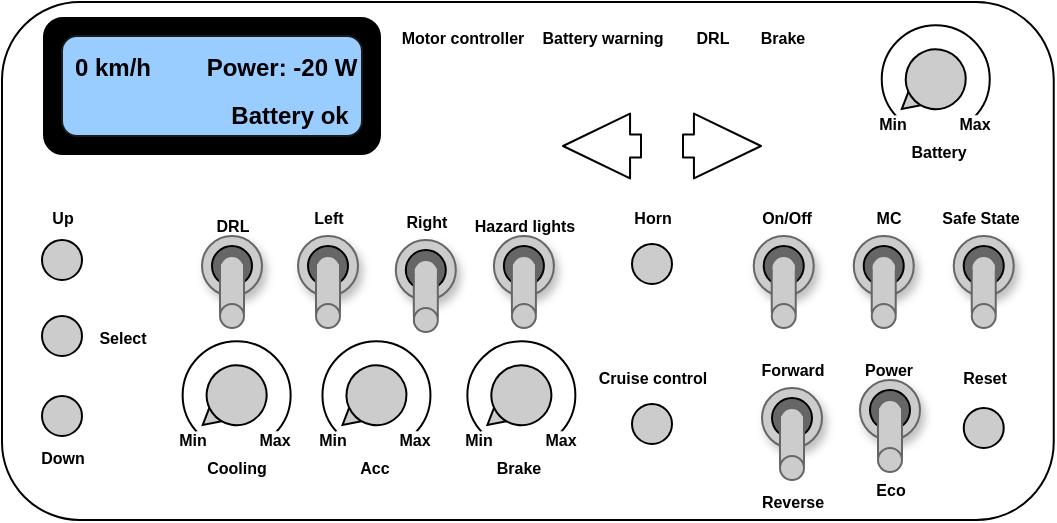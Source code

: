<mxfile version="14.4.7" type="github">
  <diagram id="gTJ2B-f99vsyuF_vivrf" name="Page-1">
    <mxGraphModel dx="981" dy="572" grid="1" gridSize="10" guides="1" tooltips="1" connect="1" arrows="1" fold="1" page="1" pageScale="1" pageWidth="850" pageHeight="1100" math="0" shadow="0">
      <root>
        <mxCell id="0" />
        <mxCell id="1" parent="0" />
        <mxCell id="_krqjOud9GXak5Im0Ij4-1" value="" style="rounded=1;whiteSpace=wrap;html=1;" parent="1" vertex="1">
          <mxGeometry x="290" y="143" width="525.87" height="259" as="geometry" />
        </mxCell>
        <mxCell id="_krqjOud9GXak5Im0Ij4-286" value="" style="group" parent="1" vertex="1" connectable="0">
          <mxGeometry x="300" y="240" width="70" height="140" as="geometry" />
        </mxCell>
        <mxCell id="_krqjOud9GXak5Im0Ij4-2" value="" style="ellipse;whiteSpace=wrap;html=1;aspect=fixed;fillColor=#CCCCCC;rotation=90;" parent="_krqjOud9GXak5Im0Ij4-286" vertex="1">
          <mxGeometry x="10" y="60" width="20" height="20" as="geometry" />
        </mxCell>
        <mxCell id="_krqjOud9GXak5Im0Ij4-5" value="" style="ellipse;whiteSpace=wrap;html=1;aspect=fixed;fillColor=#CCCCCC;rotation=90;" parent="_krqjOud9GXak5Im0Ij4-286" vertex="1">
          <mxGeometry x="10" y="22" width="20" height="20" as="geometry" />
        </mxCell>
        <mxCell id="_krqjOud9GXak5Im0Ij4-170" value="" style="ellipse;whiteSpace=wrap;html=1;aspect=fixed;fillColor=#CCCCCC;rotation=90;" parent="_krqjOud9GXak5Im0Ij4-286" vertex="1">
          <mxGeometry x="10" y="100" width="20" height="20" as="geometry" />
        </mxCell>
        <mxCell id="_krqjOud9GXak5Im0Ij4-283" value="&lt;b&gt;&lt;font style=&quot;font-size: 8px&quot;&gt;Select&lt;/font&gt;&lt;/b&gt;" style="text;html=1;align=center;verticalAlign=middle;resizable=0;points=[];autosize=1;" parent="_krqjOud9GXak5Im0Ij4-286" vertex="1">
          <mxGeometry x="30" y="60" width="40" height="20" as="geometry" />
        </mxCell>
        <mxCell id="_krqjOud9GXak5Im0Ij4-284" value="&lt;b&gt;&lt;font style=&quot;font-size: 8px&quot;&gt;Up&lt;/font&gt;&lt;/b&gt;" style="text;html=1;align=center;verticalAlign=middle;resizable=0;points=[];autosize=1;" parent="_krqjOud9GXak5Im0Ij4-286" vertex="1">
          <mxGeometry x="5" width="30" height="20" as="geometry" />
        </mxCell>
        <mxCell id="_krqjOud9GXak5Im0Ij4-285" value="&lt;b&gt;&lt;font style=&quot;font-size: 8px&quot;&gt;Down&lt;/font&gt;&lt;/b&gt;" style="text;html=1;align=center;verticalAlign=middle;resizable=0;points=[];autosize=1;" parent="_krqjOud9GXak5Im0Ij4-286" vertex="1">
          <mxGeometry y="120" width="40" height="20" as="geometry" />
        </mxCell>
        <mxCell id="_krqjOud9GXak5Im0Ij4-295" value="" style="group" parent="1" vertex="1" connectable="0">
          <mxGeometry x="310" y="150" width="170" height="70" as="geometry" />
        </mxCell>
        <mxCell id="_krqjOud9GXak5Im0Ij4-289" value="" style="rounded=1;whiteSpace=wrap;html=1;shadow=0;sketch=0;strokeColor=#FFFFFF;strokeWidth=1;fillColor=#000000;" parent="_krqjOud9GXak5Im0Ij4-295" vertex="1">
          <mxGeometry width="170" height="70" as="geometry" />
        </mxCell>
        <mxCell id="_krqjOud9GXak5Im0Ij4-290" value="" style="rounded=1;whiteSpace=wrap;html=1;shadow=0;sketch=0;strokeWidth=1;fillColor=#99CCFF;strokeColor=#1A1A1A;" parent="_krqjOud9GXak5Im0Ij4-295" vertex="1">
          <mxGeometry x="10" y="10" width="150" height="50" as="geometry" />
        </mxCell>
        <mxCell id="_krqjOud9GXak5Im0Ij4-291" value="&lt;b&gt;0 km/h&lt;/b&gt;" style="text;html=1;align=center;verticalAlign=middle;resizable=0;points=[];autosize=1;" parent="_krqjOud9GXak5Im0Ij4-295" vertex="1">
          <mxGeometry x="10" y="16" width="50" height="20" as="geometry" />
        </mxCell>
        <mxCell id="_krqjOud9GXak5Im0Ij4-292" value="&lt;b&gt;Battery ok&lt;/b&gt;" style="text;html=1;strokeColor=none;fillColor=none;align=center;verticalAlign=middle;whiteSpace=wrap;rounded=0;shadow=0;sketch=0;" parent="_krqjOud9GXak5Im0Ij4-295" vertex="1">
          <mxGeometry x="87.91" y="40" width="72.09" height="20" as="geometry" />
        </mxCell>
        <mxCell id="_krqjOud9GXak5Im0Ij4-293" value="&lt;b&gt;Power: -20 W&lt;/b&gt;" style="text;html=1;strokeColor=none;fillColor=none;align=center;verticalAlign=middle;whiteSpace=wrap;rounded=0;shadow=0;sketch=0;" parent="_krqjOud9GXak5Im0Ij4-295" vertex="1">
          <mxGeometry x="79.95" y="16" width="80" height="20" as="geometry" />
        </mxCell>
        <mxCell id="_krqjOud9GXak5Im0Ij4-424" value="" style="group" parent="1" vertex="1" connectable="0">
          <mxGeometry x="380" y="240" width="240" height="154.676" as="geometry" />
        </mxCell>
        <mxCell id="_krqjOud9GXak5Im0Ij4-272" value="" style="group" parent="_krqjOud9GXak5Im0Ij4-424" vertex="1" connectable="0">
          <mxGeometry x="-9.55" y="68.004" width="75.91" height="78.596" as="geometry" />
        </mxCell>
        <mxCell id="_krqjOud9GXak5Im0Ij4-136" value="" style="group" parent="_krqjOud9GXak5Im0Ij4-272" vertex="1" connectable="0">
          <mxGeometry width="75.91" height="78.596" as="geometry" />
        </mxCell>
        <mxCell id="_krqjOud9GXak5Im0Ij4-132" value="" style="group;rotation=-130;" parent="_krqjOud9GXak5Im0Ij4-136" vertex="1" connectable="0">
          <mxGeometry x="14.868" y="10.604" width="51" height="67.992" as="geometry" />
        </mxCell>
        <mxCell id="_krqjOud9GXak5Im0Ij4-135" value="" style="group" parent="_krqjOud9GXak5Im0Ij4-132" vertex="1" connectable="0">
          <mxGeometry x="-5" y="-6" width="54" height="54" as="geometry" />
        </mxCell>
        <mxCell id="_krqjOud9GXak5Im0Ij4-116" value="" style="triangle;whiteSpace=wrap;html=1;shadow=0;sketch=0;strokeWidth=1;fillColor=#CCCCCC;rotation=-220;" parent="_krqjOud9GXak5Im0Ij4-135" vertex="1">
          <mxGeometry x="9" y="34" width="9" height="10" as="geometry" />
        </mxCell>
        <mxCell id="_krqjOud9GXak5Im0Ij4-115" value="" style="ellipse;whiteSpace=wrap;html=1;aspect=fixed;shadow=0;fillColor=#CCCCCC;rotation=-260;" parent="_krqjOud9GXak5Im0Ij4-135" vertex="1">
          <mxGeometry x="12" y="12" width="30" height="30" as="geometry" />
        </mxCell>
        <mxCell id="_krqjOud9GXak5Im0Ij4-108" value="" style="shape=image;html=1;verticalAlign=top;verticalLabelPosition=bottom;labelBackgroundColor=#ffffff;imageAspect=0;aspect=fixed;image=https://cdn1.iconfinder.com/data/icons/jumpicon-basic-ui-line-1/32/-_Gear-Settings-Setting-Wheel--128.png;shadow=1;sketch=0;strokeColor=#666666;strokeWidth=1;fillColor=#CCCCCC;rotation=0;" parent="_krqjOud9GXak5Im0Ij4-135" vertex="1">
          <mxGeometry x="12.004" y="12" width="30" height="30" as="geometry" />
        </mxCell>
        <mxCell id="_krqjOud9GXak5Im0Ij4-133" value="" style="ellipse;whiteSpace=wrap;html=1;aspect=fixed;fillColor=none;" parent="_krqjOud9GXak5Im0Ij4-135" vertex="1">
          <mxGeometry width="54" height="54" as="geometry" />
        </mxCell>
        <mxCell id="_krqjOud9GXak5Im0Ij4-134" value="" style="rounded=0;whiteSpace=wrap;html=1;shadow=0;sketch=0;strokeColor=#FFFFFF;strokeWidth=1;" parent="_krqjOud9GXak5Im0Ij4-136" vertex="1">
          <mxGeometry x="17" y="50.106" width="40" height="10" as="geometry" />
        </mxCell>
        <mxCell id="_krqjOud9GXak5Im0Ij4-127" value="&lt;b&gt;&lt;font style=&quot;font-size: 8px&quot;&gt;Max&lt;/font&gt;&lt;/b&gt;" style="text;html=1;align=center;verticalAlign=middle;resizable=0;points=[];autosize=1;" parent="_krqjOud9GXak5Im0Ij4-136" vertex="1">
          <mxGeometry x="41" y="43.106" width="30" height="20" as="geometry" />
        </mxCell>
        <mxCell id="_krqjOud9GXak5Im0Ij4-126" value="&lt;b&gt;&lt;font style=&quot;font-size: 8px&quot;&gt;Min&lt;/font&gt;&lt;/b&gt;" style="text;html=1;align=center;verticalAlign=middle;resizable=0;points=[];autosize=1;" parent="_krqjOud9GXak5Im0Ij4-136" vertex="1">
          <mxGeometry y="43.106" width="30" height="20" as="geometry" />
        </mxCell>
        <mxCell id="_krqjOud9GXak5Im0Ij4-182" value="&lt;b&gt;&lt;font style=&quot;font-size: 8px&quot;&gt;Cooling&lt;/font&gt;&lt;/b&gt;" style="text;html=1;align=center;verticalAlign=middle;resizable=0;points=[];autosize=1;" parent="_krqjOud9GXak5Im0Ij4-272" vertex="1">
          <mxGeometry x="11.87" y="56.996" width="50" height="20" as="geometry" />
        </mxCell>
        <mxCell id="_krqjOud9GXak5Im0Ij4-276" value="" style="group" parent="_krqjOud9GXak5Im0Ij4-424" vertex="1" connectable="0">
          <mxGeometry x="10" width="195.95" height="68" as="geometry" />
        </mxCell>
        <mxCell id="_krqjOud9GXak5Im0Ij4-249" value="" style="group" parent="_krqjOud9GXak5Im0Ij4-276" vertex="1" connectable="0">
          <mxGeometry y="4" width="30" height="62" as="geometry" />
        </mxCell>
        <mxCell id="_krqjOud9GXak5Im0Ij4-186" value="&lt;b&gt;&lt;font style=&quot;font-size: 8px&quot;&gt;DRL&lt;/font&gt;&lt;/b&gt;" style="text;html=1;align=center;verticalAlign=middle;resizable=0;points=[];autosize=1;" parent="_krqjOud9GXak5Im0Ij4-249" vertex="1">
          <mxGeometry width="30" height="20" as="geometry" />
        </mxCell>
        <mxCell id="_krqjOud9GXak5Im0Ij4-66" value="" style="group" parent="_krqjOud9GXak5Im0Ij4-249" vertex="1" connectable="0">
          <mxGeometry y="16" width="30" height="46" as="geometry" />
        </mxCell>
        <mxCell id="_krqjOud9GXak5Im0Ij4-67" value="" style="ellipse;whiteSpace=wrap;html=1;aspect=fixed;shadow=1;strokeColor=#666666;fillColor=#CCCCCC;" parent="_krqjOud9GXak5Im0Ij4-66" vertex="1">
          <mxGeometry width="30" height="30" as="geometry" />
        </mxCell>
        <mxCell id="_krqjOud9GXak5Im0Ij4-68" value="" style="ellipse;whiteSpace=wrap;html=1;aspect=fixed;fillColor=#666666;" parent="_krqjOud9GXak5Im0Ij4-66" vertex="1">
          <mxGeometry x="5" y="5" width="20" height="20" as="geometry" />
        </mxCell>
        <mxCell id="_krqjOud9GXak5Im0Ij4-69" value="" style="rounded=1;whiteSpace=wrap;html=1;shadow=0;fillColor=#CCCCCC;strokeColor=#666666;" parent="_krqjOud9GXak5Im0Ij4-66" vertex="1">
          <mxGeometry x="9" y="13.12" width="12" height="26.88" as="geometry" />
        </mxCell>
        <mxCell id="_krqjOud9GXak5Im0Ij4-70" value="" style="ellipse;whiteSpace=wrap;html=1;aspect=fixed;shadow=0;fillColor=#CCCCCC;sketch=0;strokeColor=#666666;" parent="_krqjOud9GXak5Im0Ij4-66" vertex="1">
          <mxGeometry x="9" y="34" width="12" height="12" as="geometry" />
        </mxCell>
        <mxCell id="_krqjOud9GXak5Im0Ij4-71" value="" style="ellipse;whiteSpace=wrap;html=1;aspect=fixed;fillColor=#CCCCCC;strokeColor=#CCCCCC;" parent="_krqjOud9GXak5Im0Ij4-66" vertex="1">
          <mxGeometry x="10" y="11" width="10" height="10" as="geometry" />
        </mxCell>
        <mxCell id="_krqjOud9GXak5Im0Ij4-250" value="" style="group" parent="_krqjOud9GXak5Im0Ij4-276" vertex="1" connectable="0">
          <mxGeometry x="125.95" y="4" width="70" height="62" as="geometry" />
        </mxCell>
        <mxCell id="_krqjOud9GXak5Im0Ij4-192" value="&lt;b&gt;&lt;font style=&quot;font-size: 8px&quot;&gt;Hazard lights&lt;/font&gt;&lt;/b&gt;" style="text;html=1;align=center;verticalAlign=middle;resizable=0;points=[];autosize=1;" parent="_krqjOud9GXak5Im0Ij4-250" vertex="1">
          <mxGeometry width="70" height="20" as="geometry" />
        </mxCell>
        <mxCell id="_krqjOud9GXak5Im0Ij4-84" value="" style="group" parent="_krqjOud9GXak5Im0Ij4-250" vertex="1" connectable="0">
          <mxGeometry x="20" y="16" width="30" height="46" as="geometry" />
        </mxCell>
        <mxCell id="_krqjOud9GXak5Im0Ij4-85" value="" style="ellipse;whiteSpace=wrap;html=1;aspect=fixed;shadow=1;strokeColor=#666666;fillColor=#CCCCCC;" parent="_krqjOud9GXak5Im0Ij4-84" vertex="1">
          <mxGeometry width="30" height="30" as="geometry" />
        </mxCell>
        <mxCell id="_krqjOud9GXak5Im0Ij4-86" value="" style="ellipse;whiteSpace=wrap;html=1;aspect=fixed;fillColor=#666666;" parent="_krqjOud9GXak5Im0Ij4-84" vertex="1">
          <mxGeometry x="5" y="5" width="20" height="20" as="geometry" />
        </mxCell>
        <mxCell id="_krqjOud9GXak5Im0Ij4-87" value="" style="rounded=1;whiteSpace=wrap;html=1;shadow=0;fillColor=#CCCCCC;strokeColor=#666666;" parent="_krqjOud9GXak5Im0Ij4-84" vertex="1">
          <mxGeometry x="9" y="13.12" width="12" height="26.88" as="geometry" />
        </mxCell>
        <mxCell id="_krqjOud9GXak5Im0Ij4-88" value="" style="ellipse;whiteSpace=wrap;html=1;aspect=fixed;shadow=0;fillColor=#CCCCCC;sketch=0;strokeColor=#666666;" parent="_krqjOud9GXak5Im0Ij4-84" vertex="1">
          <mxGeometry x="9" y="34" width="12" height="12" as="geometry" />
        </mxCell>
        <mxCell id="_krqjOud9GXak5Im0Ij4-89" value="" style="ellipse;whiteSpace=wrap;html=1;aspect=fixed;fillColor=#CCCCCC;strokeColor=#CCCCCC;" parent="_krqjOud9GXak5Im0Ij4-84" vertex="1">
          <mxGeometry x="10" y="11" width="10" height="10" as="geometry" />
        </mxCell>
        <mxCell id="_krqjOud9GXak5Im0Ij4-266" value="" style="group" parent="_krqjOud9GXak5Im0Ij4-276" vertex="1" connectable="0">
          <mxGeometry x="91.91" y="2" width="40" height="66" as="geometry" />
        </mxCell>
        <mxCell id="_krqjOud9GXak5Im0Ij4-196" value="&lt;b&gt;&lt;font style=&quot;font-size: 8px&quot;&gt;Right&lt;/font&gt;&lt;/b&gt;" style="text;html=1;align=center;verticalAlign=middle;resizable=0;points=[];autosize=1;" parent="_krqjOud9GXak5Im0Ij4-266" vertex="1">
          <mxGeometry width="40" height="20" as="geometry" />
        </mxCell>
        <mxCell id="_krqjOud9GXak5Im0Ij4-260" value="" style="group" parent="_krqjOud9GXak5Im0Ij4-266" vertex="1" connectable="0">
          <mxGeometry x="5" y="20" width="30" height="46" as="geometry" />
        </mxCell>
        <mxCell id="_krqjOud9GXak5Im0Ij4-261" value="" style="ellipse;whiteSpace=wrap;html=1;aspect=fixed;shadow=1;strokeColor=#666666;fillColor=#CCCCCC;" parent="_krqjOud9GXak5Im0Ij4-260" vertex="1">
          <mxGeometry width="30" height="30" as="geometry" />
        </mxCell>
        <mxCell id="_krqjOud9GXak5Im0Ij4-262" value="" style="ellipse;whiteSpace=wrap;html=1;aspect=fixed;fillColor=#666666;" parent="_krqjOud9GXak5Im0Ij4-260" vertex="1">
          <mxGeometry x="5" y="5" width="20" height="20" as="geometry" />
        </mxCell>
        <mxCell id="_krqjOud9GXak5Im0Ij4-263" value="" style="rounded=1;whiteSpace=wrap;html=1;shadow=0;fillColor=#CCCCCC;strokeColor=#666666;" parent="_krqjOud9GXak5Im0Ij4-260" vertex="1">
          <mxGeometry x="9" y="13.12" width="12" height="26.88" as="geometry" />
        </mxCell>
        <mxCell id="_krqjOud9GXak5Im0Ij4-264" value="" style="ellipse;whiteSpace=wrap;html=1;aspect=fixed;shadow=0;fillColor=#CCCCCC;sketch=0;strokeColor=#666666;" parent="_krqjOud9GXak5Im0Ij4-260" vertex="1">
          <mxGeometry x="9" y="34" width="12" height="12" as="geometry" />
        </mxCell>
        <mxCell id="_krqjOud9GXak5Im0Ij4-265" value="" style="ellipse;whiteSpace=wrap;html=1;aspect=fixed;fillColor=#CCCCCC;strokeColor=#CCCCCC;" parent="_krqjOud9GXak5Im0Ij4-260" vertex="1">
          <mxGeometry x="10" y="11" width="10" height="10" as="geometry" />
        </mxCell>
        <mxCell id="_krqjOud9GXak5Im0Ij4-267" value="" style="group" parent="_krqjOud9GXak5Im0Ij4-276" vertex="1" connectable="0">
          <mxGeometry x="48" width="30" height="66" as="geometry" />
        </mxCell>
        <mxCell id="_krqjOud9GXak5Im0Ij4-195" value="&lt;b&gt;&lt;font style=&quot;font-size: 8px&quot;&gt;Left&lt;/font&gt;&lt;/b&gt;" style="text;html=1;align=center;verticalAlign=middle;resizable=0;points=[];autosize=1;" parent="_krqjOud9GXak5Im0Ij4-267" vertex="1">
          <mxGeometry width="30" height="20" as="geometry" />
        </mxCell>
        <mxCell id="_krqjOud9GXak5Im0Ij4-254" value="" style="group" parent="_krqjOud9GXak5Im0Ij4-267" vertex="1" connectable="0">
          <mxGeometry y="20" width="30" height="46" as="geometry" />
        </mxCell>
        <mxCell id="_krqjOud9GXak5Im0Ij4-255" value="" style="ellipse;whiteSpace=wrap;html=1;aspect=fixed;shadow=1;strokeColor=#666666;fillColor=#CCCCCC;" parent="_krqjOud9GXak5Im0Ij4-254" vertex="1">
          <mxGeometry width="30" height="30" as="geometry" />
        </mxCell>
        <mxCell id="_krqjOud9GXak5Im0Ij4-256" value="" style="ellipse;whiteSpace=wrap;html=1;aspect=fixed;fillColor=#666666;" parent="_krqjOud9GXak5Im0Ij4-254" vertex="1">
          <mxGeometry x="5" y="5" width="20" height="20" as="geometry" />
        </mxCell>
        <mxCell id="_krqjOud9GXak5Im0Ij4-257" value="" style="rounded=1;whiteSpace=wrap;html=1;shadow=0;fillColor=#CCCCCC;strokeColor=#666666;" parent="_krqjOud9GXak5Im0Ij4-254" vertex="1">
          <mxGeometry x="9" y="13.12" width="12" height="26.88" as="geometry" />
        </mxCell>
        <mxCell id="_krqjOud9GXak5Im0Ij4-258" value="" style="ellipse;whiteSpace=wrap;html=1;aspect=fixed;shadow=0;fillColor=#CCCCCC;sketch=0;strokeColor=#666666;" parent="_krqjOud9GXak5Im0Ij4-254" vertex="1">
          <mxGeometry x="9" y="34" width="12" height="12" as="geometry" />
        </mxCell>
        <mxCell id="_krqjOud9GXak5Im0Ij4-259" value="" style="ellipse;whiteSpace=wrap;html=1;aspect=fixed;fillColor=#CCCCCC;strokeColor=#CCCCCC;" parent="_krqjOud9GXak5Im0Ij4-254" vertex="1">
          <mxGeometry x="10" y="11" width="10" height="10" as="geometry" />
        </mxCell>
        <mxCell id="_krqjOud9GXak5Im0Ij4-280" value="" style="group" parent="_krqjOud9GXak5Im0Ij4-424" vertex="1" connectable="0">
          <mxGeometry x="220" width="30" height="44" as="geometry" />
        </mxCell>
        <mxCell id="_krqjOud9GXak5Im0Ij4-169" value="" style="ellipse;whiteSpace=wrap;html=1;aspect=fixed;fillColor=#CCCCCC;rotation=90;" parent="_krqjOud9GXak5Im0Ij4-280" vertex="1">
          <mxGeometry x="5" y="24" width="20" height="20" as="geometry" />
        </mxCell>
        <mxCell id="_krqjOud9GXak5Im0Ij4-279" value="&lt;b&gt;&lt;font style=&quot;font-size: 8px&quot;&gt;Horn&lt;/font&gt;&lt;/b&gt;" style="text;html=1;align=center;verticalAlign=middle;resizable=0;points=[];autosize=1;" parent="_krqjOud9GXak5Im0Ij4-280" vertex="1">
          <mxGeometry width="30" height="20" as="geometry" />
        </mxCell>
        <mxCell id="_krqjOud9GXak5Im0Ij4-275" value="" style="group" parent="_krqjOud9GXak5Im0Ij4-424" vertex="1" connectable="0">
          <mxGeometry x="131.357" y="70.931" width="83.642" height="81.745" as="geometry" />
        </mxCell>
        <mxCell id="_krqjOud9GXak5Im0Ij4-149" value="" style="group;rotation=-130;" parent="_krqjOud9GXak5Im0Ij4-275" vertex="1" connectable="0">
          <mxGeometry x="16.321" y="7.676" width="51" height="66.392" as="geometry" />
        </mxCell>
        <mxCell id="_krqjOud9GXak5Im0Ij4-150" value="" style="group" parent="_krqjOud9GXak5Im0Ij4-149" vertex="1" connectable="0">
          <mxGeometry x="-5" y="-6" width="54" height="54" as="geometry" />
        </mxCell>
        <mxCell id="_krqjOud9GXak5Im0Ij4-151" value="" style="triangle;whiteSpace=wrap;html=1;shadow=0;sketch=0;strokeWidth=1;fillColor=#CCCCCC;rotation=-220;" parent="_krqjOud9GXak5Im0Ij4-150" vertex="1">
          <mxGeometry x="9" y="34" width="9" height="10" as="geometry" />
        </mxCell>
        <mxCell id="_krqjOud9GXak5Im0Ij4-152" value="" style="ellipse;whiteSpace=wrap;html=1;aspect=fixed;shadow=0;fillColor=#CCCCCC;rotation=-260;" parent="_krqjOud9GXak5Im0Ij4-150" vertex="1">
          <mxGeometry x="12" y="12" width="30" height="30" as="geometry" />
        </mxCell>
        <mxCell id="_krqjOud9GXak5Im0Ij4-153" value="" style="shape=image;html=1;verticalAlign=top;verticalLabelPosition=bottom;labelBackgroundColor=#ffffff;imageAspect=0;aspect=fixed;image=https://cdn1.iconfinder.com/data/icons/jumpicon-basic-ui-line-1/32/-_Gear-Settings-Setting-Wheel--128.png;shadow=1;sketch=0;strokeColor=#666666;strokeWidth=1;fillColor=#CCCCCC;rotation=0;" parent="_krqjOud9GXak5Im0Ij4-150" vertex="1">
          <mxGeometry x="12.004" y="12" width="30" height="30" as="geometry" />
        </mxCell>
        <mxCell id="_krqjOud9GXak5Im0Ij4-154" value="" style="ellipse;whiteSpace=wrap;html=1;aspect=fixed;fillColor=none;" parent="_krqjOud9GXak5Im0Ij4-150" vertex="1">
          <mxGeometry width="54" height="54" as="geometry" />
        </mxCell>
        <mxCell id="_krqjOud9GXak5Im0Ij4-155" value="" style="rounded=0;whiteSpace=wrap;html=1;shadow=0;sketch=0;strokeColor=#FFFFFF;strokeWidth=1;" parent="_krqjOud9GXak5Im0Ij4-275" vertex="1">
          <mxGeometry x="18.453" y="47.179" width="40" height="10" as="geometry" />
        </mxCell>
        <mxCell id="_krqjOud9GXak5Im0Ij4-156" value="&lt;b&gt;&lt;font style=&quot;font-size: 8px&quot;&gt;Max&lt;/font&gt;&lt;/b&gt;" style="text;html=1;align=center;verticalAlign=middle;resizable=0;points=[];autosize=1;" parent="_krqjOud9GXak5Im0Ij4-275" vertex="1">
          <mxGeometry x="42.453" y="40.179" width="30" height="20" as="geometry" />
        </mxCell>
        <mxCell id="_krqjOud9GXak5Im0Ij4-157" value="&lt;b&gt;&lt;font style=&quot;font-size: 8px&quot;&gt;Min&lt;/font&gt;&lt;/b&gt;" style="text;html=1;align=center;verticalAlign=middle;resizable=0;points=[];autosize=1;" parent="_krqjOud9GXak5Im0Ij4-275" vertex="1">
          <mxGeometry x="1.453" y="40.179" width="30" height="20" as="geometry" />
        </mxCell>
        <mxCell id="_krqjOud9GXak5Im0Ij4-181" value="&lt;b&gt;&lt;font style=&quot;font-size: 8px&quot;&gt;Brake&lt;/font&gt;&lt;/b&gt;" style="text;html=1;align=center;verticalAlign=middle;resizable=0;points=[];autosize=1;" parent="_krqjOud9GXak5Im0Ij4-275" vertex="1">
          <mxGeometry x="16.323" y="54.069" width="40" height="20" as="geometry" />
        </mxCell>
        <mxCell id="_krqjOud9GXak5Im0Ij4-273" value="" style="group" parent="_krqjOud9GXak5Im0Ij4-424" vertex="1" connectable="0">
          <mxGeometry x="60.36" y="68" width="75.91" height="77" as="geometry" />
        </mxCell>
        <mxCell id="_krqjOud9GXak5Im0Ij4-158" value="" style="group" parent="_krqjOud9GXak5Im0Ij4-273" vertex="1" connectable="0">
          <mxGeometry width="75.91" height="71.208" as="geometry" />
        </mxCell>
        <mxCell id="_krqjOud9GXak5Im0Ij4-159" value="" style="group;rotation=-130;" parent="_krqjOud9GXak5Im0Ij4-158" vertex="1" connectable="0">
          <mxGeometry x="14.868" y="10.604" width="51" height="50" as="geometry" />
        </mxCell>
        <mxCell id="_krqjOud9GXak5Im0Ij4-160" value="" style="group" parent="_krqjOud9GXak5Im0Ij4-159" vertex="1" connectable="0">
          <mxGeometry x="-5" y="-6" width="54" height="54" as="geometry" />
        </mxCell>
        <mxCell id="_krqjOud9GXak5Im0Ij4-161" value="" style="triangle;whiteSpace=wrap;html=1;shadow=0;sketch=0;strokeWidth=1;fillColor=#CCCCCC;rotation=-220;" parent="_krqjOud9GXak5Im0Ij4-160" vertex="1">
          <mxGeometry x="9" y="34" width="9" height="10" as="geometry" />
        </mxCell>
        <mxCell id="_krqjOud9GXak5Im0Ij4-162" value="" style="ellipse;whiteSpace=wrap;html=1;aspect=fixed;shadow=0;fillColor=#CCCCCC;rotation=-260;" parent="_krqjOud9GXak5Im0Ij4-160" vertex="1">
          <mxGeometry x="12" y="12" width="30" height="30" as="geometry" />
        </mxCell>
        <mxCell id="_krqjOud9GXak5Im0Ij4-163" value="" style="shape=image;html=1;verticalAlign=top;verticalLabelPosition=bottom;labelBackgroundColor=#ffffff;imageAspect=0;aspect=fixed;image=https://cdn1.iconfinder.com/data/icons/jumpicon-basic-ui-line-1/32/-_Gear-Settings-Setting-Wheel--128.png;shadow=1;sketch=0;strokeColor=#666666;strokeWidth=1;fillColor=#CCCCCC;rotation=0;" parent="_krqjOud9GXak5Im0Ij4-160" vertex="1">
          <mxGeometry x="12.004" y="12" width="30" height="30" as="geometry" />
        </mxCell>
        <mxCell id="_krqjOud9GXak5Im0Ij4-164" value="" style="ellipse;whiteSpace=wrap;html=1;aspect=fixed;fillColor=none;" parent="_krqjOud9GXak5Im0Ij4-160" vertex="1">
          <mxGeometry width="54" height="54" as="geometry" />
        </mxCell>
        <mxCell id="_krqjOud9GXak5Im0Ij4-165" value="" style="rounded=0;whiteSpace=wrap;html=1;shadow=0;sketch=0;strokeColor=#FFFFFF;strokeWidth=1;" parent="_krqjOud9GXak5Im0Ij4-158" vertex="1">
          <mxGeometry x="17" y="50.106" width="40" height="10" as="geometry" />
        </mxCell>
        <mxCell id="_krqjOud9GXak5Im0Ij4-166" value="&lt;b&gt;&lt;font style=&quot;font-size: 8px&quot;&gt;Max&lt;/font&gt;&lt;/b&gt;" style="text;html=1;align=center;verticalAlign=middle;resizable=0;points=[];autosize=1;" parent="_krqjOud9GXak5Im0Ij4-158" vertex="1">
          <mxGeometry x="41" y="43.106" width="30" height="20" as="geometry" />
        </mxCell>
        <mxCell id="_krqjOud9GXak5Im0Ij4-167" value="&lt;b&gt;&lt;font style=&quot;font-size: 8px&quot;&gt;Min&lt;/font&gt;&lt;/b&gt;" style="text;html=1;align=center;verticalAlign=middle;resizable=0;points=[];autosize=1;" parent="_krqjOud9GXak5Im0Ij4-158" vertex="1">
          <mxGeometry y="43.106" width="30" height="20" as="geometry" />
        </mxCell>
        <mxCell id="_krqjOud9GXak5Im0Ij4-180" value="&lt;b&gt;&lt;font style=&quot;font-size: 8px&quot;&gt;Acc&lt;/font&gt;&lt;/b&gt;" style="text;html=1;align=center;verticalAlign=middle;resizable=0;points=[];autosize=1;" parent="_krqjOud9GXak5Im0Ij4-273" vertex="1">
          <mxGeometry x="20.95" y="57" width="30" height="20" as="geometry" />
        </mxCell>
        <mxCell id="rdXREMHJdzj2OCHUx9Kp-4" value="" style="group" parent="1" vertex="1" connectable="0">
          <mxGeometry x="580" y="320" width="70" height="44" as="geometry" />
        </mxCell>
        <mxCell id="rdXREMHJdzj2OCHUx9Kp-2" value="" style="ellipse;whiteSpace=wrap;html=1;aspect=fixed;fillColor=#CCCCCC;rotation=90;" parent="rdXREMHJdzj2OCHUx9Kp-4" vertex="1">
          <mxGeometry x="25" y="24" width="20" height="20" as="geometry" />
        </mxCell>
        <mxCell id="rdXREMHJdzj2OCHUx9Kp-3" value="&lt;b&gt;&lt;font style=&quot;font-size: 8px&quot;&gt;Cruise control&lt;/font&gt;&lt;/b&gt;" style="text;html=1;align=center;verticalAlign=middle;resizable=0;points=[];autosize=1;" parent="rdXREMHJdzj2OCHUx9Kp-4" vertex="1">
          <mxGeometry width="70" height="20" as="geometry" />
        </mxCell>
        <mxCell id="_krqjOud9GXak5Im0Ij4-271" value="" style="group" parent="1" vertex="1" connectable="0">
          <mxGeometry x="720" y="150.004" width="75.91" height="76.996" as="geometry" />
        </mxCell>
        <mxCell id="_krqjOud9GXak5Im0Ij4-138" value="" style="group" parent="_krqjOud9GXak5Im0Ij4-271" vertex="1" connectable="0">
          <mxGeometry width="75.91" height="71.208" as="geometry" />
        </mxCell>
        <mxCell id="_krqjOud9GXak5Im0Ij4-139" value="" style="group;rotation=-130;" parent="_krqjOud9GXak5Im0Ij4-138" vertex="1" connectable="0">
          <mxGeometry x="14.868" y="10.604" width="51" height="50" as="geometry" />
        </mxCell>
        <mxCell id="_krqjOud9GXak5Im0Ij4-140" value="" style="group" parent="_krqjOud9GXak5Im0Ij4-139" vertex="1" connectable="0">
          <mxGeometry x="-5" y="-6" width="54" height="54" as="geometry" />
        </mxCell>
        <mxCell id="_krqjOud9GXak5Im0Ij4-141" value="" style="triangle;whiteSpace=wrap;html=1;shadow=0;sketch=0;strokeWidth=1;fillColor=#CCCCCC;rotation=-220;" parent="_krqjOud9GXak5Im0Ij4-140" vertex="1">
          <mxGeometry x="9" y="34" width="9" height="10" as="geometry" />
        </mxCell>
        <mxCell id="_krqjOud9GXak5Im0Ij4-142" value="" style="ellipse;whiteSpace=wrap;html=1;aspect=fixed;shadow=0;fillColor=#CCCCCC;rotation=-260;" parent="_krqjOud9GXak5Im0Ij4-140" vertex="1">
          <mxGeometry x="12" y="12" width="30" height="30" as="geometry" />
        </mxCell>
        <mxCell id="_krqjOud9GXak5Im0Ij4-143" value="" style="shape=image;html=1;verticalAlign=top;verticalLabelPosition=bottom;labelBackgroundColor=#ffffff;imageAspect=0;aspect=fixed;image=https://cdn1.iconfinder.com/data/icons/jumpicon-basic-ui-line-1/32/-_Gear-Settings-Setting-Wheel--128.png;shadow=1;sketch=0;strokeColor=#666666;strokeWidth=1;fillColor=#CCCCCC;rotation=0;" parent="_krqjOud9GXak5Im0Ij4-140" vertex="1">
          <mxGeometry x="12.004" y="12" width="30" height="30" as="geometry" />
        </mxCell>
        <mxCell id="_krqjOud9GXak5Im0Ij4-144" value="" style="ellipse;whiteSpace=wrap;html=1;aspect=fixed;fillColor=none;" parent="_krqjOud9GXak5Im0Ij4-140" vertex="1">
          <mxGeometry width="54" height="54" as="geometry" />
        </mxCell>
        <mxCell id="_krqjOud9GXak5Im0Ij4-145" value="" style="rounded=0;whiteSpace=wrap;html=1;shadow=0;sketch=0;strokeColor=#FFFFFF;strokeWidth=1;" parent="_krqjOud9GXak5Im0Ij4-138" vertex="1">
          <mxGeometry x="17" y="50.106" width="40" height="10" as="geometry" />
        </mxCell>
        <mxCell id="_krqjOud9GXak5Im0Ij4-146" value="&lt;b&gt;&lt;font style=&quot;font-size: 8px&quot;&gt;Max&lt;/font&gt;&lt;/b&gt;" style="text;html=1;align=center;verticalAlign=middle;resizable=0;points=[];autosize=1;" parent="_krqjOud9GXak5Im0Ij4-138" vertex="1">
          <mxGeometry x="41" y="43.106" width="30" height="20" as="geometry" />
        </mxCell>
        <mxCell id="_krqjOud9GXak5Im0Ij4-147" value="&lt;b&gt;&lt;font style=&quot;font-size: 8px&quot;&gt;Min&lt;/font&gt;&lt;/b&gt;" style="text;html=1;align=center;verticalAlign=middle;resizable=0;points=[];autosize=1;" parent="_krqjOud9GXak5Im0Ij4-138" vertex="1">
          <mxGeometry y="43.106" width="30" height="20" as="geometry" />
        </mxCell>
        <mxCell id="_krqjOud9GXak5Im0Ij4-184" value="&lt;b&gt;&lt;font style=&quot;font-size: 8px&quot;&gt;Battery&lt;/font&gt;&lt;/b&gt;" style="text;html=1;align=center;verticalAlign=middle;resizable=0;points=[];autosize=1;" parent="_krqjOud9GXak5Im0Ij4-271" vertex="1">
          <mxGeometry x="17.95" y="56.996" width="40" height="20" as="geometry" />
        </mxCell>
        <mxCell id="9WZbX-PhAJqR_XlkO-rp-3" value="" style="group" vertex="1" connectable="0" parent="1">
          <mxGeometry x="660" y="240" width="143.82" height="162" as="geometry" />
        </mxCell>
        <mxCell id="_krqjOud9GXak5Im0Ij4-278" value="" style="group" parent="9WZbX-PhAJqR_XlkO-rp-3" vertex="1" connectable="0">
          <mxGeometry y="76" width="93" height="86" as="geometry" />
        </mxCell>
        <mxCell id="_krqjOud9GXak5Im0Ij4-248" value="" style="group" parent="_krqjOud9GXak5Im0Ij4-278" vertex="1" connectable="0">
          <mxGeometry width="50" height="86" as="geometry" />
        </mxCell>
        <mxCell id="_krqjOud9GXak5Im0Ij4-187" value="&lt;b&gt;&lt;font style=&quot;font-size: 8px&quot;&gt;Forward&lt;/font&gt;&lt;/b&gt;" style="text;html=1;align=center;verticalAlign=middle;resizable=0;points=[];autosize=1;" parent="_krqjOud9GXak5Im0Ij4-248" vertex="1">
          <mxGeometry width="50" height="20" as="geometry" />
        </mxCell>
        <mxCell id="_krqjOud9GXak5Im0Ij4-188" value="&lt;b&gt;&lt;font style=&quot;font-size: 8px&quot;&gt;Reverse&lt;/font&gt;&lt;/b&gt;" style="text;html=1;align=center;verticalAlign=middle;resizable=0;points=[];autosize=1;" parent="_krqjOud9GXak5Im0Ij4-248" vertex="1">
          <mxGeometry y="66" width="50" height="20" as="geometry" />
        </mxCell>
        <mxCell id="_krqjOud9GXak5Im0Ij4-72" value="" style="group" parent="_krqjOud9GXak5Im0Ij4-248" vertex="1" connectable="0">
          <mxGeometry x="10" y="20" width="30" height="46" as="geometry" />
        </mxCell>
        <mxCell id="_krqjOud9GXak5Im0Ij4-73" value="" style="ellipse;whiteSpace=wrap;html=1;aspect=fixed;shadow=1;strokeColor=#666666;fillColor=#CCCCCC;" parent="_krqjOud9GXak5Im0Ij4-72" vertex="1">
          <mxGeometry width="30" height="30" as="geometry" />
        </mxCell>
        <mxCell id="_krqjOud9GXak5Im0Ij4-74" value="" style="ellipse;whiteSpace=wrap;html=1;aspect=fixed;fillColor=#666666;" parent="_krqjOud9GXak5Im0Ij4-72" vertex="1">
          <mxGeometry x="5" y="5" width="20" height="20" as="geometry" />
        </mxCell>
        <mxCell id="_krqjOud9GXak5Im0Ij4-75" value="" style="rounded=1;whiteSpace=wrap;html=1;shadow=0;fillColor=#CCCCCC;strokeColor=#666666;" parent="_krqjOud9GXak5Im0Ij4-72" vertex="1">
          <mxGeometry x="9" y="13.12" width="12" height="26.88" as="geometry" />
        </mxCell>
        <mxCell id="_krqjOud9GXak5Im0Ij4-76" value="" style="ellipse;whiteSpace=wrap;html=1;aspect=fixed;shadow=0;fillColor=#CCCCCC;sketch=0;strokeColor=#666666;" parent="_krqjOud9GXak5Im0Ij4-72" vertex="1">
          <mxGeometry x="9" y="34" width="12" height="12" as="geometry" />
        </mxCell>
        <mxCell id="_krqjOud9GXak5Im0Ij4-77" value="" style="ellipse;whiteSpace=wrap;html=1;aspect=fixed;fillColor=#CCCCCC;strokeColor=#CCCCCC;" parent="_krqjOud9GXak5Im0Ij4-72" vertex="1">
          <mxGeometry x="10" y="11" width="10" height="10" as="geometry" />
        </mxCell>
        <mxCell id="_krqjOud9GXak5Im0Ij4-252" value="" style="group" parent="_krqjOud9GXak5Im0Ij4-278" vertex="1" connectable="0">
          <mxGeometry x="53" width="40" height="80" as="geometry" />
        </mxCell>
        <mxCell id="_krqjOud9GXak5Im0Ij4-189" value="&lt;b&gt;&lt;font style=&quot;font-size: 8px&quot;&gt;Eco&lt;/font&gt;&lt;/b&gt;" style="text;html=1;align=center;verticalAlign=middle;resizable=0;points=[];autosize=1;" parent="_krqjOud9GXak5Im0Ij4-252" vertex="1">
          <mxGeometry x="6" y="60" width="30" height="20" as="geometry" />
        </mxCell>
        <mxCell id="_krqjOud9GXak5Im0Ij4-251" value="" style="group" parent="_krqjOud9GXak5Im0Ij4-252" vertex="1" connectable="0">
          <mxGeometry width="40" height="62" as="geometry" />
        </mxCell>
        <mxCell id="_krqjOud9GXak5Im0Ij4-190" value="&lt;b&gt;&lt;font style=&quot;font-size: 8px&quot;&gt;Power&lt;/font&gt;&lt;/b&gt;" style="text;html=1;align=center;verticalAlign=middle;resizable=0;points=[];autosize=1;" parent="_krqjOud9GXak5Im0Ij4-251" vertex="1">
          <mxGeometry width="40" height="20" as="geometry" />
        </mxCell>
        <mxCell id="_krqjOud9GXak5Im0Ij4-241" value="" style="group" parent="_krqjOud9GXak5Im0Ij4-251" vertex="1" connectable="0">
          <mxGeometry x="6" y="16" width="30" height="46" as="geometry" />
        </mxCell>
        <mxCell id="_krqjOud9GXak5Im0Ij4-242" value="" style="ellipse;whiteSpace=wrap;html=1;aspect=fixed;shadow=1;strokeColor=#666666;fillColor=#CCCCCC;" parent="_krqjOud9GXak5Im0Ij4-241" vertex="1">
          <mxGeometry width="30" height="30" as="geometry" />
        </mxCell>
        <mxCell id="_krqjOud9GXak5Im0Ij4-243" value="" style="ellipse;whiteSpace=wrap;html=1;aspect=fixed;fillColor=#666666;" parent="_krqjOud9GXak5Im0Ij4-241" vertex="1">
          <mxGeometry x="5" y="5" width="20" height="20" as="geometry" />
        </mxCell>
        <mxCell id="_krqjOud9GXak5Im0Ij4-244" value="" style="rounded=1;whiteSpace=wrap;html=1;shadow=0;fillColor=#CCCCCC;strokeColor=#666666;" parent="_krqjOud9GXak5Im0Ij4-241" vertex="1">
          <mxGeometry x="9" y="13.12" width="12" height="26.88" as="geometry" />
        </mxCell>
        <mxCell id="_krqjOud9GXak5Im0Ij4-245" value="" style="ellipse;whiteSpace=wrap;html=1;aspect=fixed;shadow=0;fillColor=#CCCCCC;sketch=0;strokeColor=#666666;" parent="_krqjOud9GXak5Im0Ij4-241" vertex="1">
          <mxGeometry x="9" y="34" width="12" height="12" as="geometry" />
        </mxCell>
        <mxCell id="_krqjOud9GXak5Im0Ij4-246" value="" style="ellipse;whiteSpace=wrap;html=1;aspect=fixed;fillColor=#CCCCCC;strokeColor=#CCCCCC;" parent="_krqjOud9GXak5Im0Ij4-241" vertex="1">
          <mxGeometry x="10" y="11" width="10" height="10" as="geometry" />
        </mxCell>
        <mxCell id="OFRTmVLfSqw4pgtMkZc4-1" value="" style="group" parent="1" vertex="1" connectable="0">
          <mxGeometry x="570" y="205" width="100" height="20" as="geometry" />
        </mxCell>
        <mxCell id="_krqjOud9GXak5Im0Ij4-308" value="" style="group;rotation=0;" parent="OFRTmVLfSqw4pgtMkZc4-1" vertex="1" connectable="0">
          <mxGeometry x="60" width="40" height="20" as="geometry" />
        </mxCell>
        <mxCell id="_krqjOud9GXak5Im0Ij4-309" value="" style="shape=image;html=1;verticalAlign=top;verticalLabelPosition=bottom;labelBackgroundColor=#ffffff;imageAspect=0;aspect=fixed;image=https://cdn1.iconfinder.com/data/icons/nuvola2/48x48/actions/ledorange.png;rounded=1;shadow=0;sketch=0;strokeColor=#1A1A1A;strokeWidth=1;fillColor=#FFFFFF;rotation=0;" parent="_krqjOud9GXak5Im0Ij4-308" vertex="1">
          <mxGeometry x="4" width="20" height="20" as="geometry" />
        </mxCell>
        <mxCell id="_krqjOud9GXak5Im0Ij4-310" value="" style="shape=flexArrow;endArrow=classic;html=1;width=11.429;endSize=10.843;" parent="_krqjOud9GXak5Im0Ij4-308" edge="1">
          <mxGeometry width="50" height="50" relative="1" as="geometry">
            <mxPoint y="10" as="sourcePoint" />
            <mxPoint x="40" y="10" as="targetPoint" />
          </mxGeometry>
        </mxCell>
        <mxCell id="_krqjOud9GXak5Im0Ij4-313" value="" style="group" parent="OFRTmVLfSqw4pgtMkZc4-1" vertex="1" connectable="0">
          <mxGeometry width="40" height="20" as="geometry" />
        </mxCell>
        <mxCell id="_krqjOud9GXak5Im0Ij4-303" value="" style="shape=flexArrow;endArrow=classic;html=1;width=11.429;endSize=10.843;" parent="_krqjOud9GXak5Im0Ij4-313" edge="1">
          <mxGeometry width="50" height="50" as="geometry">
            <mxPoint x="40" y="10" as="sourcePoint" />
            <mxPoint y="10" as="targetPoint" />
          </mxGeometry>
        </mxCell>
        <mxCell id="_krqjOud9GXak5Im0Ij4-301" value="" style="shape=image;html=1;verticalAlign=top;verticalLabelPosition=bottom;labelBackgroundColor=#ffffff;imageAspect=0;aspect=fixed;image=https://cdn1.iconfinder.com/data/icons/nuvola2/48x48/actions/ledorange.png;rounded=1;shadow=0;sketch=0;strokeColor=#1A1A1A;strokeWidth=1;fillColor=#FFFFFF;rotation=0;" parent="_krqjOud9GXak5Im0Ij4-313" vertex="1">
          <mxGeometry x="16" width="20" height="20" as="geometry" />
        </mxCell>
        <mxCell id="OFRTmVLfSqw4pgtMkZc4-2" value="" style="group" parent="1" vertex="1" connectable="0">
          <mxGeometry x="480" y="150" width="80" height="40" as="geometry" />
        </mxCell>
        <mxCell id="_krqjOud9GXak5Im0Ij4-314" value="" style="shape=image;html=1;verticalAlign=top;verticalLabelPosition=bottom;labelBackgroundColor=#ffffff;imageAspect=0;aspect=fixed;image=https://cdn1.iconfinder.com/data/icons/nuvola2/48x48/actions/ledlightblue.png;rounded=1;shadow=0;sketch=0;strokeColor=#1A1A1A;strokeWidth=1;fillColor=#FFFFFF;" parent="OFRTmVLfSqw4pgtMkZc4-2" vertex="1">
          <mxGeometry x="30" y="20" width="20" height="20" as="geometry" />
        </mxCell>
        <mxCell id="_krqjOud9GXak5Im0Ij4-315" value="&lt;b&gt;&lt;font style=&quot;font-size: 8px&quot;&gt;Motor controller&lt;/font&gt;&lt;/b&gt;" style="text;html=1;align=center;verticalAlign=middle;resizable=0;points=[];autosize=1;" parent="OFRTmVLfSqw4pgtMkZc4-2" vertex="1">
          <mxGeometry width="80" height="20" as="geometry" />
        </mxCell>
        <mxCell id="OFRTmVLfSqw4pgtMkZc4-3" value="" style="group" parent="1" vertex="1" connectable="0">
          <mxGeometry x="550" y="150" width="80" height="40" as="geometry" />
        </mxCell>
        <mxCell id="_krqjOud9GXak5Im0Ij4-316" value="" style="shape=image;html=1;verticalAlign=top;verticalLabelPosition=bottom;labelBackgroundColor=#ffffff;imageAspect=0;aspect=fixed;image=https://cdn1.iconfinder.com/data/icons/nuvola2/48x48/actions/ledorange.png;rounded=1;shadow=0;sketch=0;strokeColor=#1A1A1A;strokeWidth=1;fillColor=#FFFFFF;" parent="OFRTmVLfSqw4pgtMkZc4-3" vertex="1">
          <mxGeometry x="30" y="20" width="20" height="20" as="geometry" />
        </mxCell>
        <mxCell id="_krqjOud9GXak5Im0Ij4-319" value="&lt;b&gt;&lt;font style=&quot;font-size: 8px&quot;&gt;Battery warning&lt;/font&gt;&lt;/b&gt;" style="text;html=1;align=center;verticalAlign=middle;resizable=0;points=[];autosize=1;" parent="OFRTmVLfSqw4pgtMkZc4-3" vertex="1">
          <mxGeometry width="80" height="20" as="geometry" />
        </mxCell>
        <mxCell id="OFRTmVLfSqw4pgtMkZc4-4" value="" style="group" parent="1" vertex="1" connectable="0">
          <mxGeometry x="630" y="150" width="30" height="40" as="geometry" />
        </mxCell>
        <mxCell id="_krqjOud9GXak5Im0Ij4-321" value="" style="shape=image;html=1;verticalAlign=top;verticalLabelPosition=bottom;labelBackgroundColor=#ffffff;imageAspect=0;aspect=fixed;image=https://cdn1.iconfinder.com/data/icons/nuvola2/48x48/actions/ledorange.png;rounded=1;shadow=0;sketch=0;strokeColor=#1A1A1A;strokeWidth=1;fillColor=#CCCCCC;" parent="OFRTmVLfSqw4pgtMkZc4-4" vertex="1">
          <mxGeometry x="5" y="20" width="20" height="20" as="geometry" />
        </mxCell>
        <mxCell id="_krqjOud9GXak5Im0Ij4-322" value="&lt;b&gt;&lt;font style=&quot;font-size: 8px&quot;&gt;DRL&lt;/font&gt;&lt;/b&gt;" style="text;html=1;align=center;verticalAlign=middle;resizable=0;points=[];autosize=1;" parent="OFRTmVLfSqw4pgtMkZc4-4" vertex="1">
          <mxGeometry width="30" height="20" as="geometry" />
        </mxCell>
        <mxCell id="OFRTmVLfSqw4pgtMkZc4-5" value="" style="group" parent="1" vertex="1" connectable="0">
          <mxGeometry x="660" y="150" width="40" height="40" as="geometry" />
        </mxCell>
        <mxCell id="_krqjOud9GXak5Im0Ij4-421" value="" style="shape=image;html=1;verticalAlign=top;verticalLabelPosition=bottom;labelBackgroundColor=#ffffff;imageAspect=0;aspect=fixed;image=https://cdn1.iconfinder.com/data/icons/nuvola2/48x48/actions/ledorange.png;rounded=1;shadow=0;sketch=0;strokeColor=#1A1A1A;strokeWidth=1;fillColor=#CCCCCC;" parent="OFRTmVLfSqw4pgtMkZc4-5" vertex="1">
          <mxGeometry x="10" y="20" width="20" height="20" as="geometry" />
        </mxCell>
        <mxCell id="_krqjOud9GXak5Im0Ij4-422" value="&lt;b&gt;&lt;font style=&quot;font-size: 8px&quot;&gt;Brake&lt;/font&gt;&lt;/b&gt;" style="text;html=1;align=center;verticalAlign=middle;resizable=0;points=[];autosize=1;" parent="OFRTmVLfSqw4pgtMkZc4-5" vertex="1">
          <mxGeometry width="40" height="20" as="geometry" />
        </mxCell>
        <mxCell id="OFRTmVLfSqw4pgtMkZc4-7" value="" style="group" parent="1" vertex="1" connectable="0">
          <mxGeometry x="661.87" y="240" width="141.95" height="126" as="geometry" />
        </mxCell>
        <mxCell id="_krqjOud9GXak5Im0Ij4-185" value="&lt;b&gt;&lt;font style=&quot;font-size: 8px&quot;&gt;MC&lt;/font&gt;&lt;/b&gt;" style="text;html=1;align=center;verticalAlign=middle;resizable=0;points=[];autosize=1;" parent="OFRTmVLfSqw4pgtMkZc4-7" vertex="1">
          <mxGeometry x="55.87" width="30" height="20" as="geometry" />
        </mxCell>
        <mxCell id="_krqjOud9GXak5Im0Ij4-191" value="&lt;b&gt;&lt;font style=&quot;font-size: 8px&quot;&gt;Safe State&lt;/font&gt;&lt;/b&gt;" style="text;html=1;align=center;verticalAlign=middle;resizable=0;points=[];autosize=1;" parent="OFRTmVLfSqw4pgtMkZc4-7" vertex="1">
          <mxGeometry x="91.95" width="50" height="20" as="geometry" />
        </mxCell>
        <mxCell id="_krqjOud9GXak5Im0Ij4-194" value="&lt;b&gt;&lt;font style=&quot;font-size: 8px&quot;&gt;On/Off&lt;/font&gt;&lt;/b&gt;" style="text;html=1;align=center;verticalAlign=middle;resizable=0;points=[];autosize=1;" parent="OFRTmVLfSqw4pgtMkZc4-7" vertex="1">
          <mxGeometry width="40" height="20" as="geometry" />
        </mxCell>
        <mxCell id="_krqjOud9GXak5Im0Ij4-78" value="" style="group" parent="OFRTmVLfSqw4pgtMkZc4-7" vertex="1" connectable="0">
          <mxGeometry x="54" y="20" width="30" height="46" as="geometry" />
        </mxCell>
        <mxCell id="_krqjOud9GXak5Im0Ij4-79" value="" style="ellipse;whiteSpace=wrap;html=1;aspect=fixed;shadow=1;strokeColor=#666666;fillColor=#CCCCCC;" parent="_krqjOud9GXak5Im0Ij4-78" vertex="1">
          <mxGeometry width="30" height="30" as="geometry" />
        </mxCell>
        <mxCell id="_krqjOud9GXak5Im0Ij4-80" value="" style="ellipse;whiteSpace=wrap;html=1;aspect=fixed;fillColor=#666666;" parent="_krqjOud9GXak5Im0Ij4-78" vertex="1">
          <mxGeometry x="5" y="5" width="20" height="20" as="geometry" />
        </mxCell>
        <mxCell id="_krqjOud9GXak5Im0Ij4-81" value="" style="rounded=1;whiteSpace=wrap;html=1;shadow=0;fillColor=#CCCCCC;strokeColor=#666666;" parent="_krqjOud9GXak5Im0Ij4-78" vertex="1">
          <mxGeometry x="9" y="13.12" width="12" height="26.88" as="geometry" />
        </mxCell>
        <mxCell id="_krqjOud9GXak5Im0Ij4-82" value="" style="ellipse;whiteSpace=wrap;html=1;aspect=fixed;shadow=0;fillColor=#CCCCCC;sketch=0;strokeColor=#666666;" parent="_krqjOud9GXak5Im0Ij4-78" vertex="1">
          <mxGeometry x="9" y="34" width="12" height="12" as="geometry" />
        </mxCell>
        <mxCell id="_krqjOud9GXak5Im0Ij4-83" value="" style="ellipse;whiteSpace=wrap;html=1;aspect=fixed;fillColor=#CCCCCC;strokeColor=#CCCCCC;" parent="_krqjOud9GXak5Im0Ij4-78" vertex="1">
          <mxGeometry x="10" y="11" width="10" height="10" as="geometry" />
        </mxCell>
        <mxCell id="_krqjOud9GXak5Im0Ij4-96" value="" style="group" parent="OFRTmVLfSqw4pgtMkZc4-7" vertex="1" connectable="0">
          <mxGeometry x="104" y="20" width="30" height="46" as="geometry" />
        </mxCell>
        <mxCell id="_krqjOud9GXak5Im0Ij4-97" value="" style="ellipse;whiteSpace=wrap;html=1;aspect=fixed;shadow=1;strokeColor=#666666;fillColor=#CCCCCC;" parent="_krqjOud9GXak5Im0Ij4-96" vertex="1">
          <mxGeometry width="30" height="30" as="geometry" />
        </mxCell>
        <mxCell id="_krqjOud9GXak5Im0Ij4-98" value="" style="ellipse;whiteSpace=wrap;html=1;aspect=fixed;fillColor=#666666;" parent="_krqjOud9GXak5Im0Ij4-96" vertex="1">
          <mxGeometry x="5" y="5" width="20" height="20" as="geometry" />
        </mxCell>
        <mxCell id="_krqjOud9GXak5Im0Ij4-99" value="" style="rounded=1;whiteSpace=wrap;html=1;shadow=0;fillColor=#CCCCCC;strokeColor=#666666;" parent="_krqjOud9GXak5Im0Ij4-96" vertex="1">
          <mxGeometry x="9" y="13.12" width="12" height="26.88" as="geometry" />
        </mxCell>
        <mxCell id="_krqjOud9GXak5Im0Ij4-100" value="" style="ellipse;whiteSpace=wrap;html=1;aspect=fixed;shadow=0;fillColor=#CCCCCC;sketch=0;strokeColor=#666666;" parent="_krqjOud9GXak5Im0Ij4-96" vertex="1">
          <mxGeometry x="9" y="34" width="12" height="12" as="geometry" />
        </mxCell>
        <mxCell id="_krqjOud9GXak5Im0Ij4-101" value="" style="ellipse;whiteSpace=wrap;html=1;aspect=fixed;fillColor=#CCCCCC;strokeColor=#CCCCCC;" parent="_krqjOud9GXak5Im0Ij4-96" vertex="1">
          <mxGeometry x="10" y="11" width="10" height="10" as="geometry" />
        </mxCell>
        <mxCell id="_krqjOud9GXak5Im0Ij4-168" value="" style="ellipse;whiteSpace=wrap;html=1;aspect=fixed;fillColor=#CCCCCC;rotation=90;" parent="OFRTmVLfSqw4pgtMkZc4-7" vertex="1">
          <mxGeometry x="109" y="106" width="20" height="20" as="geometry" />
        </mxCell>
        <mxCell id="_krqjOud9GXak5Im0Ij4-268" value="&lt;b&gt;&lt;font style=&quot;font-size: 8px&quot;&gt;Reset&lt;/font&gt;&lt;/b&gt;" style="text;html=1;align=center;verticalAlign=middle;resizable=0;points=[];autosize=1;" parent="OFRTmVLfSqw4pgtMkZc4-7" vertex="1">
          <mxGeometry x="99" y="80" width="40" height="20" as="geometry" />
        </mxCell>
        <mxCell id="OFRTmVLfSqw4pgtMkZc4-9" value="" style="group" parent="1" vertex="1" connectable="0">
          <mxGeometry x="665.87" y="260" width="30" height="46" as="geometry" />
        </mxCell>
        <mxCell id="_krqjOud9GXak5Im0Ij4-7" value="" style="ellipse;whiteSpace=wrap;html=1;aspect=fixed;shadow=1;strokeColor=#666666;fillColor=#CCCCCC;" parent="OFRTmVLfSqw4pgtMkZc4-9" vertex="1">
          <mxGeometry width="30" height="30" as="geometry" />
        </mxCell>
        <mxCell id="_krqjOud9GXak5Im0Ij4-11" value="" style="ellipse;whiteSpace=wrap;html=1;aspect=fixed;fillColor=#666666;" parent="OFRTmVLfSqw4pgtMkZc4-9" vertex="1">
          <mxGeometry x="5" y="5" width="20" height="20" as="geometry" />
        </mxCell>
        <mxCell id="_krqjOud9GXak5Im0Ij4-19" value="" style="rounded=1;whiteSpace=wrap;html=1;shadow=0;fillColor=#CCCCCC;strokeColor=#666666;" parent="OFRTmVLfSqw4pgtMkZc4-9" vertex="1">
          <mxGeometry x="9" y="13.12" width="12" height="26.88" as="geometry" />
        </mxCell>
        <mxCell id="_krqjOud9GXak5Im0Ij4-16" value="" style="ellipse;whiteSpace=wrap;html=1;aspect=fixed;shadow=0;fillColor=#CCCCCC;sketch=0;strokeColor=#666666;" parent="OFRTmVLfSqw4pgtMkZc4-9" vertex="1">
          <mxGeometry x="9" y="34" width="12" height="12" as="geometry" />
        </mxCell>
        <mxCell id="_krqjOud9GXak5Im0Ij4-22" value="" style="ellipse;whiteSpace=wrap;html=1;aspect=fixed;fillColor=#CCCCCC;strokeColor=#CCCCCC;" parent="OFRTmVLfSqw4pgtMkZc4-9" vertex="1">
          <mxGeometry x="10" y="11" width="10" height="10" as="geometry" />
        </mxCell>
      </root>
    </mxGraphModel>
  </diagram>
</mxfile>
